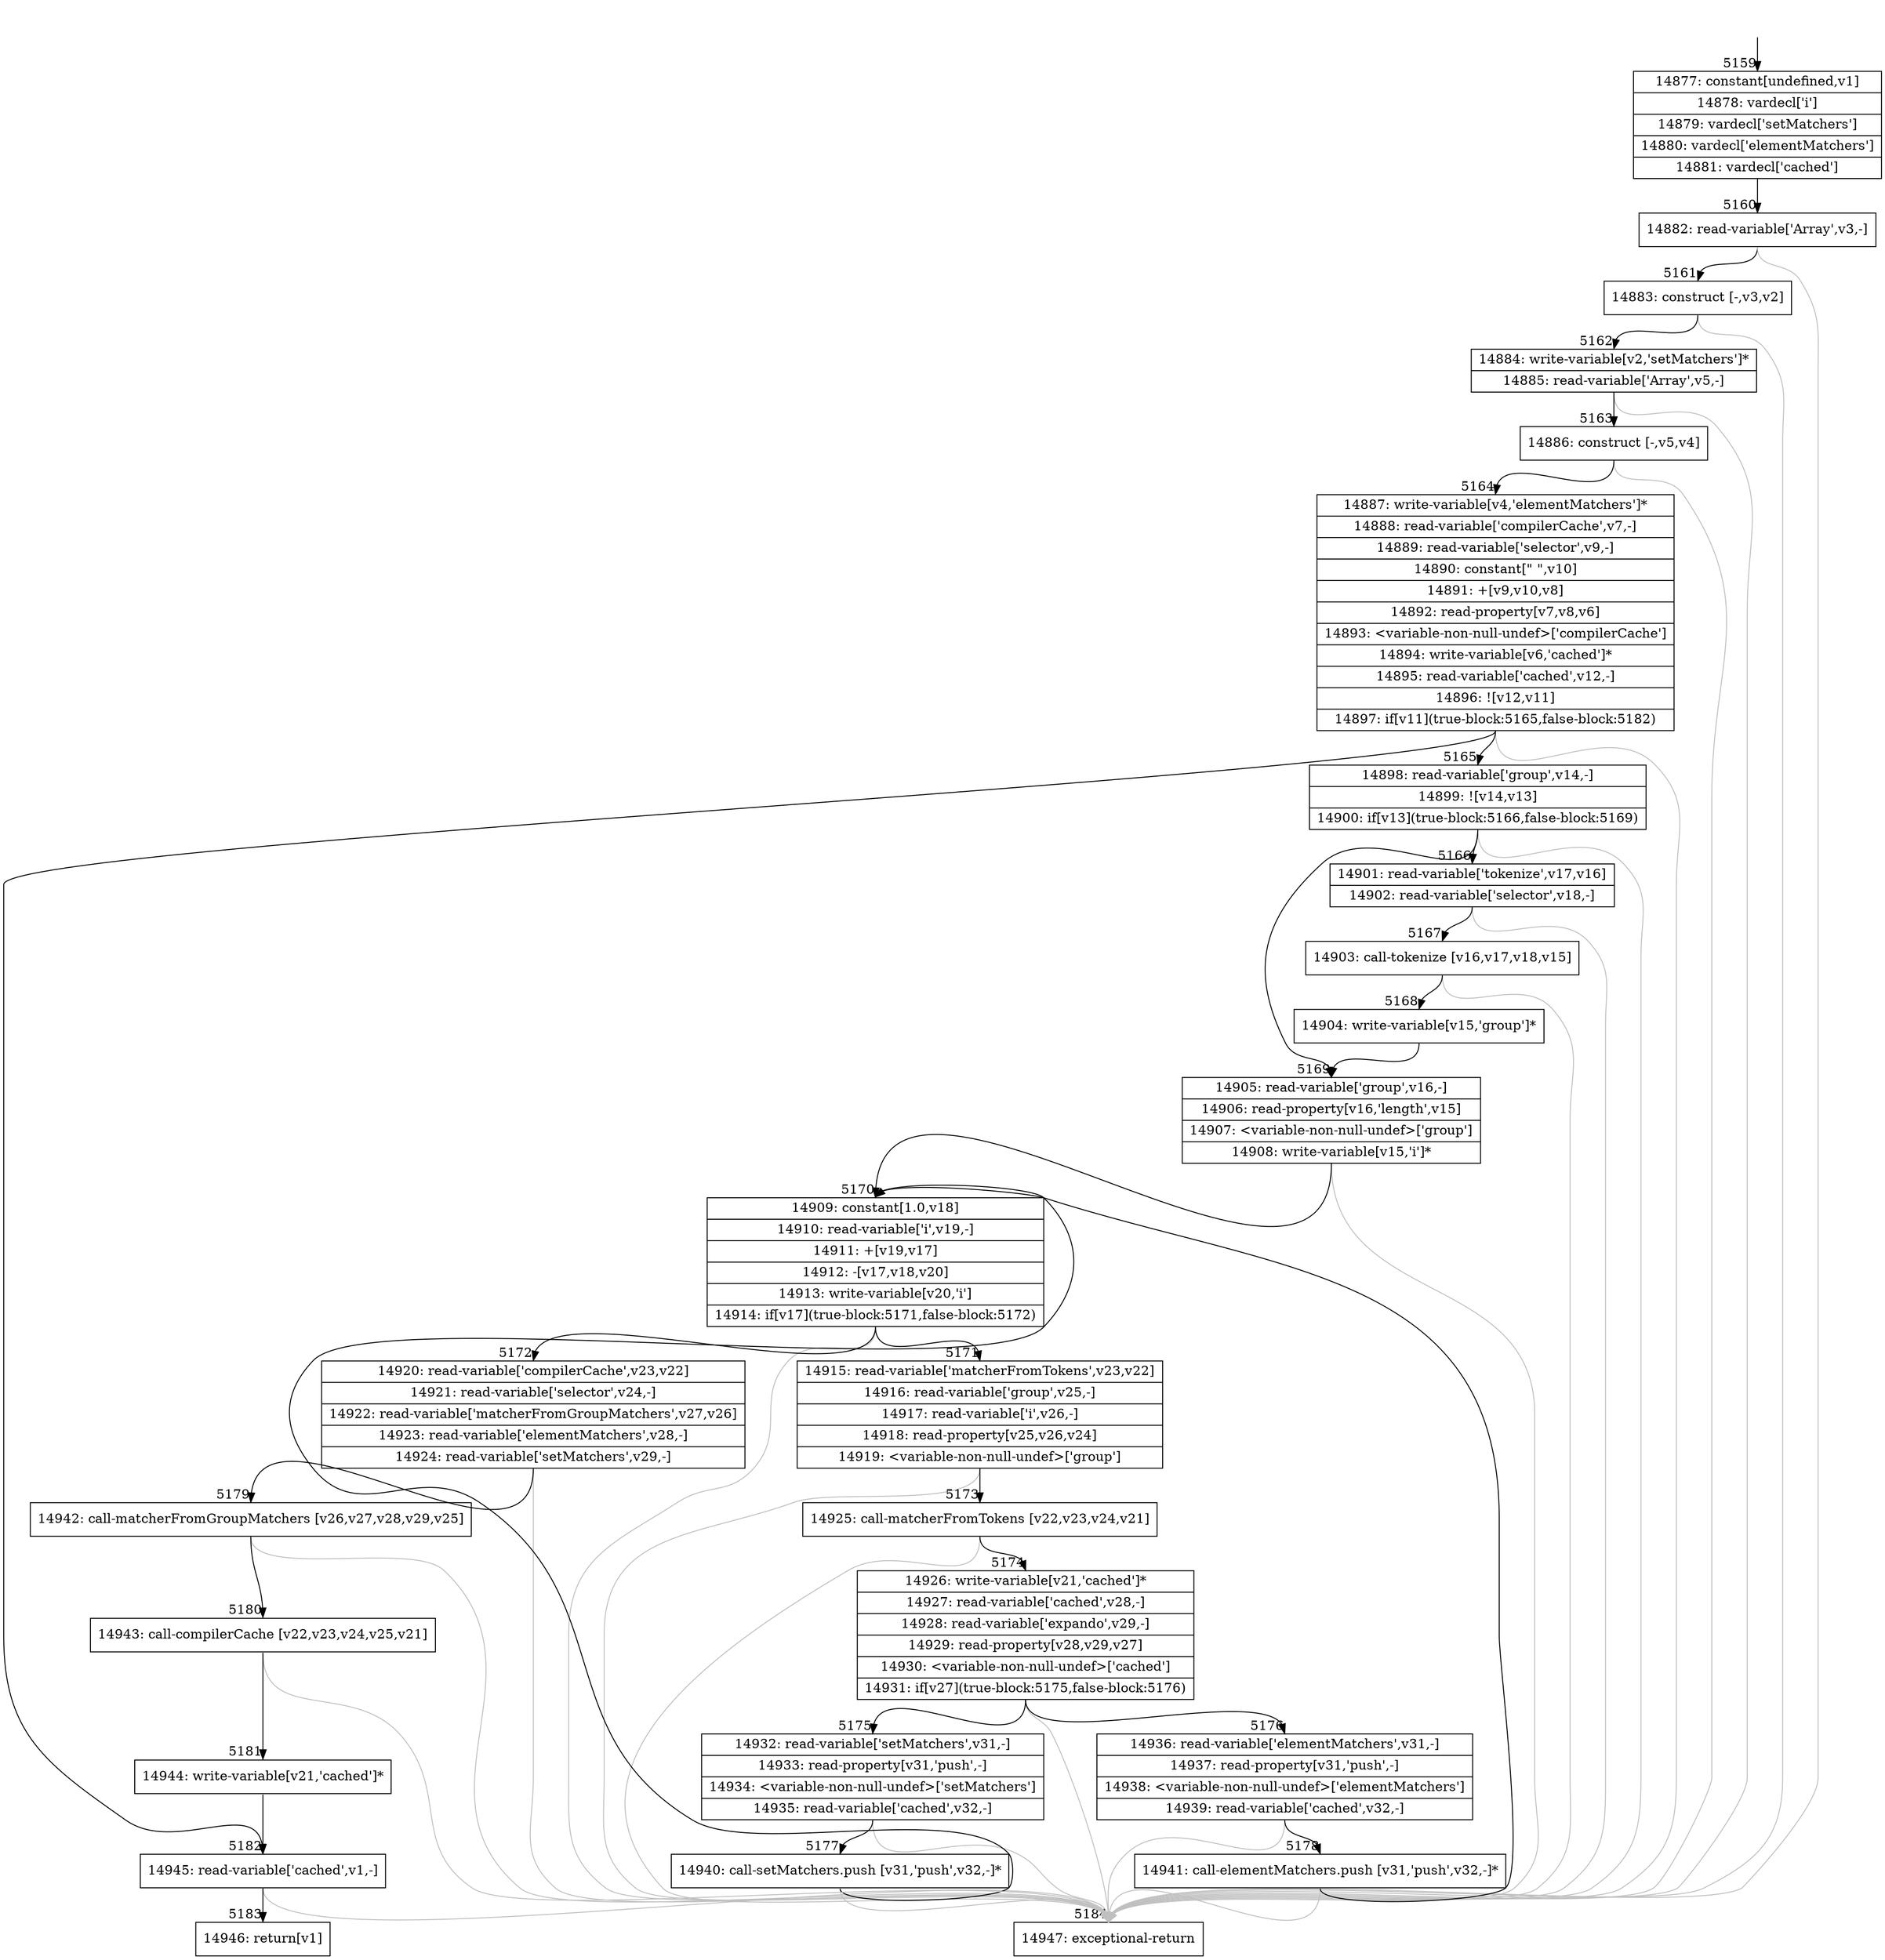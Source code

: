 digraph {
rankdir="TD"
BB_entry334[shape=none,label=""];
BB_entry334 -> BB5159 [tailport=s, headport=n, headlabel="    5159"]
BB5159 [shape=record label="{14877: constant[undefined,v1]|14878: vardecl['i']|14879: vardecl['setMatchers']|14880: vardecl['elementMatchers']|14881: vardecl['cached']}" ] 
BB5159 -> BB5160 [tailport=s, headport=n, headlabel="      5160"]
BB5160 [shape=record label="{14882: read-variable['Array',v3,-]}" ] 
BB5160 -> BB5161 [tailport=s, headport=n, headlabel="      5161"]
BB5160 -> BB5184 [tailport=s, headport=n, color=gray, headlabel="      5184"]
BB5161 [shape=record label="{14883: construct [-,v3,v2]}" ] 
BB5161 -> BB5162 [tailport=s, headport=n, headlabel="      5162"]
BB5161 -> BB5184 [tailport=s, headport=n, color=gray]
BB5162 [shape=record label="{14884: write-variable[v2,'setMatchers']*|14885: read-variable['Array',v5,-]}" ] 
BB5162 -> BB5163 [tailport=s, headport=n, headlabel="      5163"]
BB5162 -> BB5184 [tailport=s, headport=n, color=gray]
BB5163 [shape=record label="{14886: construct [-,v5,v4]}" ] 
BB5163 -> BB5164 [tailport=s, headport=n, headlabel="      5164"]
BB5163 -> BB5184 [tailport=s, headport=n, color=gray]
BB5164 [shape=record label="{14887: write-variable[v4,'elementMatchers']*|14888: read-variable['compilerCache',v7,-]|14889: read-variable['selector',v9,-]|14890: constant[\" \",v10]|14891: +[v9,v10,v8]|14892: read-property[v7,v8,v6]|14893: \<variable-non-null-undef\>['compilerCache']|14894: write-variable[v6,'cached']*|14895: read-variable['cached',v12,-]|14896: ![v12,v11]|14897: if[v11](true-block:5165,false-block:5182)}" ] 
BB5164 -> BB5165 [tailport=s, headport=n, headlabel="      5165"]
BB5164 -> BB5182 [tailport=s, headport=n, headlabel="      5182"]
BB5164 -> BB5184 [tailport=s, headport=n, color=gray]
BB5165 [shape=record label="{14898: read-variable['group',v14,-]|14899: ![v14,v13]|14900: if[v13](true-block:5166,false-block:5169)}" ] 
BB5165 -> BB5166 [tailport=s, headport=n, headlabel="      5166"]
BB5165 -> BB5169 [tailport=s, headport=n, headlabel="      5169"]
BB5165 -> BB5184 [tailport=s, headport=n, color=gray]
BB5166 [shape=record label="{14901: read-variable['tokenize',v17,v16]|14902: read-variable['selector',v18,-]}" ] 
BB5166 -> BB5167 [tailport=s, headport=n, headlabel="      5167"]
BB5166 -> BB5184 [tailport=s, headport=n, color=gray]
BB5167 [shape=record label="{14903: call-tokenize [v16,v17,v18,v15]}" ] 
BB5167 -> BB5168 [tailport=s, headport=n, headlabel="      5168"]
BB5167 -> BB5184 [tailport=s, headport=n, color=gray]
BB5168 [shape=record label="{14904: write-variable[v15,'group']*}" ] 
BB5168 -> BB5169 [tailport=s, headport=n]
BB5169 [shape=record label="{14905: read-variable['group',v16,-]|14906: read-property[v16,'length',v15]|14907: \<variable-non-null-undef\>['group']|14908: write-variable[v15,'i']*}" ] 
BB5169 -> BB5170 [tailport=s, headport=n, headlabel="      5170"]
BB5169 -> BB5184 [tailport=s, headport=n, color=gray]
BB5170 [shape=record label="{14909: constant[1.0,v18]|14910: read-variable['i',v19,-]|14911: +[v19,v17]|14912: -[v17,v18,v20]|14913: write-variable[v20,'i']|14914: if[v17](true-block:5171,false-block:5172)}" ] 
BB5170 -> BB5171 [tailport=s, headport=n, headlabel="      5171"]
BB5170 -> BB5172 [tailport=s, headport=n, headlabel="      5172"]
BB5170 -> BB5184 [tailport=s, headport=n, color=gray]
BB5171 [shape=record label="{14915: read-variable['matcherFromTokens',v23,v22]|14916: read-variable['group',v25,-]|14917: read-variable['i',v26,-]|14918: read-property[v25,v26,v24]|14919: \<variable-non-null-undef\>['group']}" ] 
BB5171 -> BB5173 [tailport=s, headport=n, headlabel="      5173"]
BB5171 -> BB5184 [tailport=s, headport=n, color=gray]
BB5172 [shape=record label="{14920: read-variable['compilerCache',v23,v22]|14921: read-variable['selector',v24,-]|14922: read-variable['matcherFromGroupMatchers',v27,v26]|14923: read-variable['elementMatchers',v28,-]|14924: read-variable['setMatchers',v29,-]}" ] 
BB5172 -> BB5179 [tailport=s, headport=n, headlabel="      5179"]
BB5172 -> BB5184 [tailport=s, headport=n, color=gray]
BB5173 [shape=record label="{14925: call-matcherFromTokens [v22,v23,v24,v21]}" ] 
BB5173 -> BB5174 [tailport=s, headport=n, headlabel="      5174"]
BB5173 -> BB5184 [tailport=s, headport=n, color=gray]
BB5174 [shape=record label="{14926: write-variable[v21,'cached']*|14927: read-variable['cached',v28,-]|14928: read-variable['expando',v29,-]|14929: read-property[v28,v29,v27]|14930: \<variable-non-null-undef\>['cached']|14931: if[v27](true-block:5175,false-block:5176)}" ] 
BB5174 -> BB5175 [tailport=s, headport=n, headlabel="      5175"]
BB5174 -> BB5176 [tailport=s, headport=n, headlabel="      5176"]
BB5174 -> BB5184 [tailport=s, headport=n, color=gray]
BB5175 [shape=record label="{14932: read-variable['setMatchers',v31,-]|14933: read-property[v31,'push',-]|14934: \<variable-non-null-undef\>['setMatchers']|14935: read-variable['cached',v32,-]}" ] 
BB5175 -> BB5177 [tailport=s, headport=n, headlabel="      5177"]
BB5175 -> BB5184 [tailport=s, headport=n, color=gray]
BB5176 [shape=record label="{14936: read-variable['elementMatchers',v31,-]|14937: read-property[v31,'push',-]|14938: \<variable-non-null-undef\>['elementMatchers']|14939: read-variable['cached',v32,-]}" ] 
BB5176 -> BB5178 [tailport=s, headport=n, headlabel="      5178"]
BB5176 -> BB5184 [tailport=s, headport=n, color=gray]
BB5177 [shape=record label="{14940: call-setMatchers.push [v31,'push',v32,-]*}" ] 
BB5177 -> BB5170 [tailport=s, headport=n]
BB5177 -> BB5184 [tailport=s, headport=n, color=gray]
BB5178 [shape=record label="{14941: call-elementMatchers.push [v31,'push',v32,-]*}" ] 
BB5178 -> BB5170 [tailport=s, headport=n]
BB5178 -> BB5184 [tailport=s, headport=n, color=gray]
BB5179 [shape=record label="{14942: call-matcherFromGroupMatchers [v26,v27,v28,v29,v25]}" ] 
BB5179 -> BB5180 [tailport=s, headport=n, headlabel="      5180"]
BB5179 -> BB5184 [tailport=s, headport=n, color=gray]
BB5180 [shape=record label="{14943: call-compilerCache [v22,v23,v24,v25,v21]}" ] 
BB5180 -> BB5181 [tailport=s, headport=n, headlabel="      5181"]
BB5180 -> BB5184 [tailport=s, headport=n, color=gray]
BB5181 [shape=record label="{14944: write-variable[v21,'cached']*}" ] 
BB5181 -> BB5182 [tailport=s, headport=n]
BB5182 [shape=record label="{14945: read-variable['cached',v1,-]}" ] 
BB5182 -> BB5183 [tailport=s, headport=n, headlabel="      5183"]
BB5182 -> BB5184 [tailport=s, headport=n, color=gray]
BB5183 [shape=record label="{14946: return[v1]}" ] 
BB5184 [shape=record label="{14947: exceptional-return}" ] 
//#$~ 5446
}
